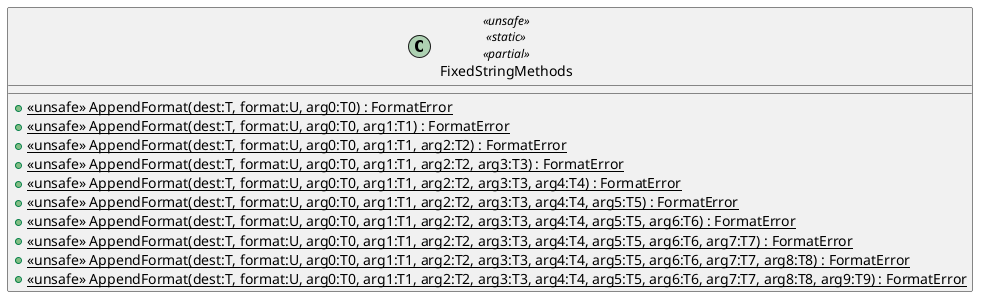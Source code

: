 @startuml
class FixedStringMethods <<unsafe>> <<static>> <<partial>> {
    + {static} <<unsafe>> AppendFormat(dest:T, format:U, arg0:T0) : FormatError
    + {static} <<unsafe>> AppendFormat(dest:T, format:U, arg0:T0, arg1:T1) : FormatError
    + {static} <<unsafe>> AppendFormat(dest:T, format:U, arg0:T0, arg1:T1, arg2:T2) : FormatError
    + {static} <<unsafe>> AppendFormat(dest:T, format:U, arg0:T0, arg1:T1, arg2:T2, arg3:T3) : FormatError
    + {static} <<unsafe>> AppendFormat(dest:T, format:U, arg0:T0, arg1:T1, arg2:T2, arg3:T3, arg4:T4) : FormatError
    + {static} <<unsafe>> AppendFormat(dest:T, format:U, arg0:T0, arg1:T1, arg2:T2, arg3:T3, arg4:T4, arg5:T5) : FormatError
    + {static} <<unsafe>> AppendFormat(dest:T, format:U, arg0:T0, arg1:T1, arg2:T2, arg3:T3, arg4:T4, arg5:T5, arg6:T6) : FormatError
    + {static} <<unsafe>> AppendFormat(dest:T, format:U, arg0:T0, arg1:T1, arg2:T2, arg3:T3, arg4:T4, arg5:T5, arg6:T6, arg7:T7) : FormatError
    + {static} <<unsafe>> AppendFormat(dest:T, format:U, arg0:T0, arg1:T1, arg2:T2, arg3:T3, arg4:T4, arg5:T5, arg6:T6, arg7:T7, arg8:T8) : FormatError
    + {static} <<unsafe>> AppendFormat(dest:T, format:U, arg0:T0, arg1:T1, arg2:T2, arg3:T3, arg4:T4, arg5:T5, arg6:T6, arg7:T7, arg8:T8, arg9:T9) : FormatError
}
@enduml
